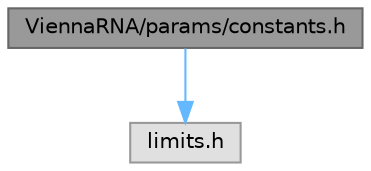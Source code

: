 digraph "ViennaRNA/params/constants.h"
{
 // INTERACTIVE_SVG=YES
 // LATEX_PDF_SIZE
  bgcolor="transparent";
  edge [fontname=Helvetica,fontsize=10,labelfontname=Helvetica,labelfontsize=10];
  node [fontname=Helvetica,fontsize=10,shape=box,height=0.2,width=0.4];
  Node1 [label="ViennaRNA/params/constants.h",height=0.2,width=0.4,color="gray40", fillcolor="grey60", style="filled", fontcolor="black",tooltip="Energy parameter constants."];
  Node1 -> Node2 [color="steelblue1",style="solid"];
  Node2 [label="limits.h",height=0.2,width=0.4,color="grey60", fillcolor="#E0E0E0", style="filled",tooltip=" "];
}
